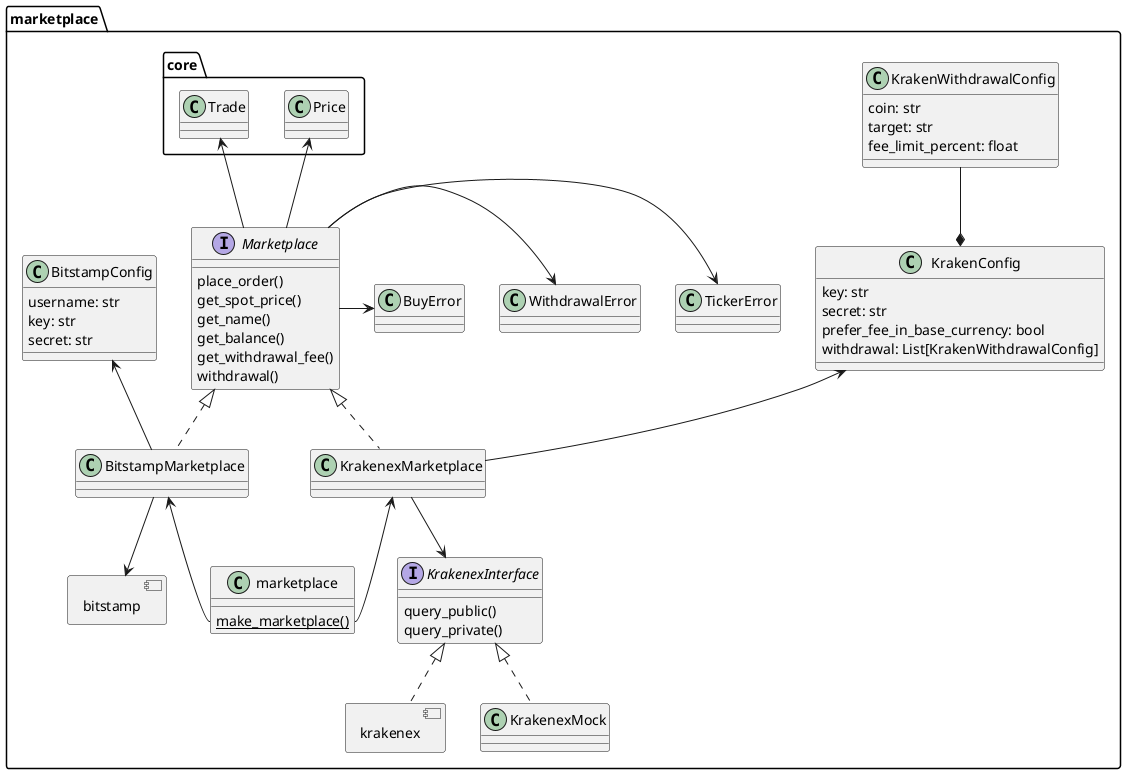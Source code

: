@startuml

allowmixing

namespace marketplace {
    component bitstamp
    component krakenex

interface Marketplace {
    place_order()
    get_spot_price()
    get_name()
    get_balance()
    get_withdrawal_fee()
    withdrawal()
}

class BuyError
class TickerError
class WithdrawalError

Marketplace -> BuyError
Marketplace -> TickerError
Marketplace -> WithdrawalError

core.Price <-- Marketplace
core.Trade <-- Marketplace

class KrakenexMarketplace implements Marketplace

class BitstampMarketplace implements Marketplace
BitstampMarketplace --> bitstamp

class marketplace {
{static} make_marketplace()
}

KrakenexMarketplace <-- marketplace::make_marketplace
BitstampMarketplace <-- marketplace::make_marketplace

class KrakenWithdrawalConfig {
    coin: str
    target: str
    fee_limit_percent: float
}

class KrakenConfig {
    key: str
    secret: str
    prefer_fee_in_base_currency: bool
    withdrawal: List[KrakenWithdrawalConfig]
}

KrakenWithdrawalConfig --* KrakenConfig

KrakenConfig <-- KrakenexMarketplace

class BitstampConfig {
    username: str
    key: str
    secret: str
}

BitstampConfig <-- BitstampMarketplace

interface KrakenexInterface {
    query_public()
    query_private()
}

class KrakenexMock implements KrakenexInterface

KrakenexMarketplace --> KrakenexInterface

KrakenexInterface <|.. krakenex

}

@enduml
